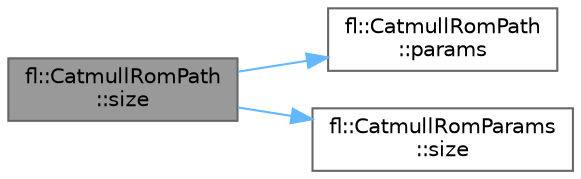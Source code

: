 digraph "fl::CatmullRomPath::size"
{
 // INTERACTIVE_SVG=YES
 // LATEX_PDF_SIZE
  bgcolor="transparent";
  edge [fontname=Helvetica,fontsize=10,labelfontname=Helvetica,labelfontsize=10];
  node [fontname=Helvetica,fontsize=10,shape=box,height=0.2,width=0.4];
  rankdir="LR";
  Node1 [id="Node000001",label="fl::CatmullRomPath\l::size",height=0.2,width=0.4,color="gray40", fillcolor="grey60", style="filled", fontcolor="black",tooltip="Get the number of control points."];
  Node1 -> Node2 [id="edge1_Node000001_Node000002",color="steelblue1",style="solid",tooltip=" "];
  Node2 [id="Node000002",label="fl::CatmullRomPath\l::params",height=0.2,width=0.4,color="grey40", fillcolor="white", style="filled",URL="$d2/d1f/classfl_1_1_catmull_rom_path_a0c017f0e9454df5dc2f5ac7009434c0c.html#a0c017f0e9454df5dc2f5ac7009434c0c",tooltip=" "];
  Node1 -> Node3 [id="edge2_Node000001_Node000003",color="steelblue1",style="solid",tooltip=" "];
  Node3 [id="Node000003",label="fl::CatmullRomParams\l::size",height=0.2,width=0.4,color="grey40", fillcolor="white", style="filled",URL="$d8/d11/classfl_1_1_catmull_rom_params_acc7fa382a8f0d34b43083f0448d80da7.html#acc7fa382a8f0d34b43083f0448d80da7",tooltip=" "];
}
